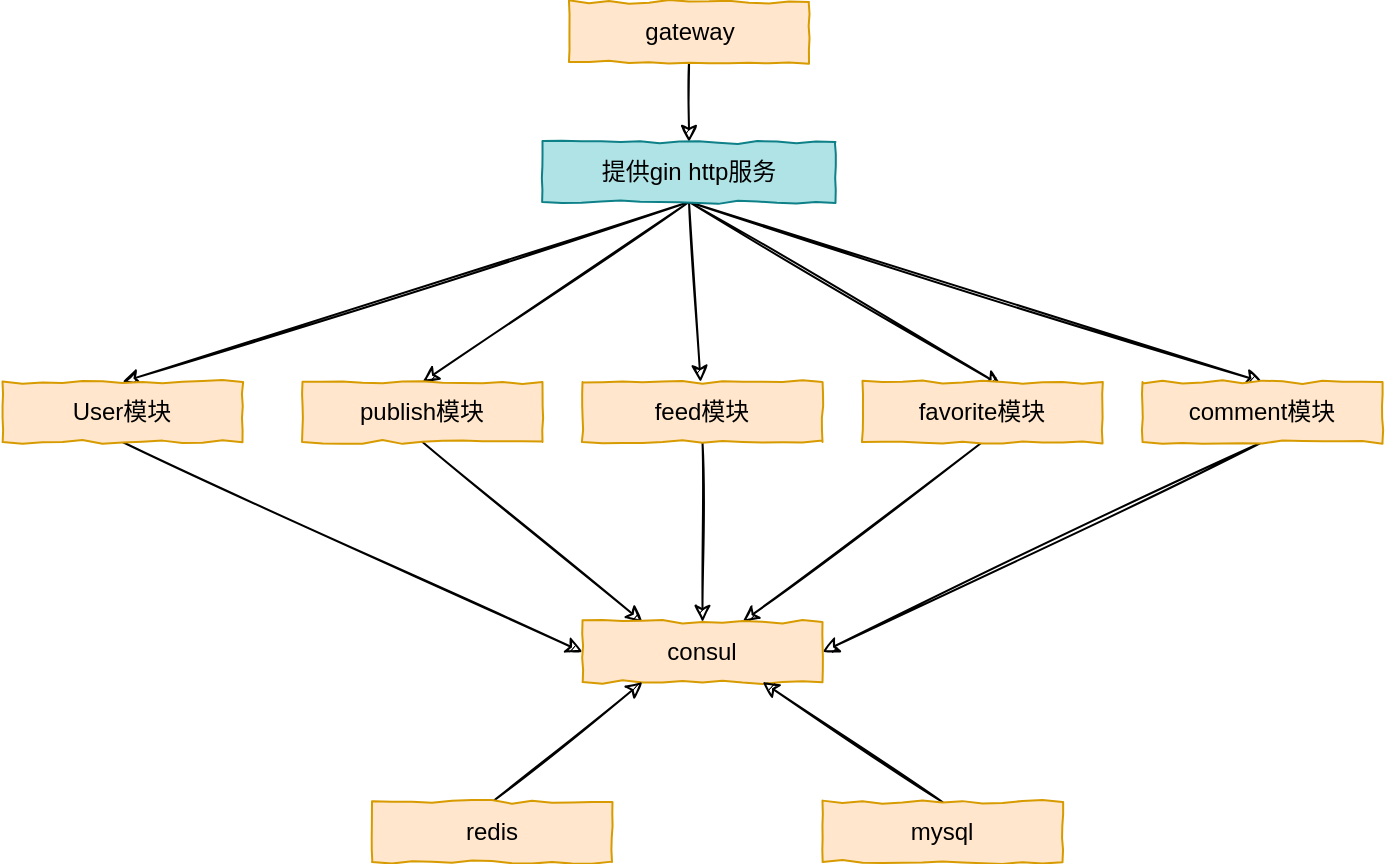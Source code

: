 <mxfile version="21.0.8" type="github">
  <diagram name="第 1 页" id="tm_zGyQlOneHj1FKt6RL">
    <mxGraphModel dx="1564" dy="937" grid="1" gridSize="10" guides="1" tooltips="1" connect="1" arrows="1" fold="1" page="1" pageScale="1" pageWidth="827" pageHeight="1169" math="0" shadow="0">
      <root>
        <mxCell id="0" />
        <mxCell id="1" parent="0" />
        <mxCell id="ER4k6rMHPvdGRf3YV4ZG-13" value="" style="edgeStyle=none;shape=connector;rounded=0;sketch=1;orthogonalLoop=1;jettySize=auto;html=1;labelBackgroundColor=default;strokeColor=default;fontFamily=Helvetica;fontSize=12;fontColor=default;endArrow=classic;" edge="1" parent="1" source="ER4k6rMHPvdGRf3YV4ZG-1" target="ER4k6rMHPvdGRf3YV4ZG-2">
          <mxGeometry relative="1" as="geometry" />
        </mxCell>
        <mxCell id="ER4k6rMHPvdGRf3YV4ZG-1" value="gateway" style="rounded=0;whiteSpace=wrap;html=1;comic=1;fillColor=#ffe6cc;strokeColor=#d79b00;" vertex="1" parent="1">
          <mxGeometry x="238.5" y="200" width="120" height="30" as="geometry" />
        </mxCell>
        <mxCell id="ER4k6rMHPvdGRf3YV4ZG-14" style="edgeStyle=none;shape=connector;rounded=0;sketch=1;orthogonalLoop=1;jettySize=auto;html=1;exitX=0.5;exitY=1;exitDx=0;exitDy=0;entryX=0.5;entryY=0;entryDx=0;entryDy=0;labelBackgroundColor=default;strokeColor=default;fontFamily=Helvetica;fontSize=12;fontColor=default;endArrow=classic;" edge="1" parent="1" source="ER4k6rMHPvdGRf3YV4ZG-2" target="ER4k6rMHPvdGRf3YV4ZG-3">
          <mxGeometry relative="1" as="geometry" />
        </mxCell>
        <mxCell id="ER4k6rMHPvdGRf3YV4ZG-15" style="edgeStyle=none;shape=connector;rounded=0;sketch=1;orthogonalLoop=1;jettySize=auto;html=1;exitX=0.5;exitY=1;exitDx=0;exitDy=0;entryX=0.5;entryY=0;entryDx=0;entryDy=0;labelBackgroundColor=default;strokeColor=default;fontFamily=Helvetica;fontSize=12;fontColor=default;endArrow=classic;" edge="1" parent="1" source="ER4k6rMHPvdGRf3YV4ZG-2" target="ER4k6rMHPvdGRf3YV4ZG-4">
          <mxGeometry relative="1" as="geometry" />
        </mxCell>
        <mxCell id="ER4k6rMHPvdGRf3YV4ZG-16" style="edgeStyle=none;shape=connector;rounded=0;sketch=1;orthogonalLoop=1;jettySize=auto;html=1;exitX=0.5;exitY=1;exitDx=0;exitDy=0;labelBackgroundColor=default;strokeColor=default;fontFamily=Helvetica;fontSize=12;fontColor=default;endArrow=classic;" edge="1" parent="1" source="ER4k6rMHPvdGRf3YV4ZG-2" target="ER4k6rMHPvdGRf3YV4ZG-5">
          <mxGeometry relative="1" as="geometry" />
        </mxCell>
        <mxCell id="ER4k6rMHPvdGRf3YV4ZG-17" style="edgeStyle=none;shape=connector;rounded=0;sketch=1;orthogonalLoop=1;jettySize=auto;html=1;exitX=0.5;exitY=1;exitDx=0;exitDy=0;entryX=0.579;entryY=0.062;entryDx=0;entryDy=0;entryPerimeter=0;labelBackgroundColor=default;strokeColor=default;fontFamily=Helvetica;fontSize=12;fontColor=default;endArrow=classic;" edge="1" parent="1" source="ER4k6rMHPvdGRf3YV4ZG-2" target="ER4k6rMHPvdGRf3YV4ZG-6">
          <mxGeometry relative="1" as="geometry" />
        </mxCell>
        <mxCell id="ER4k6rMHPvdGRf3YV4ZG-18" style="edgeStyle=none;shape=connector;rounded=0;sketch=1;orthogonalLoop=1;jettySize=auto;html=1;exitX=0.5;exitY=1;exitDx=0;exitDy=0;entryX=0.5;entryY=0;entryDx=0;entryDy=0;labelBackgroundColor=default;strokeColor=default;fontFamily=Helvetica;fontSize=12;fontColor=default;endArrow=classic;" edge="1" parent="1" source="ER4k6rMHPvdGRf3YV4ZG-2" target="ER4k6rMHPvdGRf3YV4ZG-7">
          <mxGeometry relative="1" as="geometry" />
        </mxCell>
        <mxCell id="ER4k6rMHPvdGRf3YV4ZG-2" value="提供gin http服务" style="rounded=0;whiteSpace=wrap;html=1;comic=1;fillColor=#b0e3e6;strokeColor=#0e8088;" vertex="1" parent="1">
          <mxGeometry x="225.25" y="270" width="146.5" height="30" as="geometry" />
        </mxCell>
        <mxCell id="ER4k6rMHPvdGRf3YV4ZG-20" style="edgeStyle=none;shape=connector;rounded=0;sketch=1;orthogonalLoop=1;jettySize=auto;html=1;exitX=0.5;exitY=1;exitDx=0;exitDy=0;entryX=0;entryY=0.5;entryDx=0;entryDy=0;labelBackgroundColor=default;strokeColor=default;fontFamily=Helvetica;fontSize=12;fontColor=default;endArrow=classic;" edge="1" parent="1" source="ER4k6rMHPvdGRf3YV4ZG-3" target="ER4k6rMHPvdGRf3YV4ZG-8">
          <mxGeometry relative="1" as="geometry" />
        </mxCell>
        <mxCell id="ER4k6rMHPvdGRf3YV4ZG-3" value="User模块" style="rounded=0;whiteSpace=wrap;html=1;comic=1;fillColor=#ffe6cc;strokeColor=#d79b00;" vertex="1" parent="1">
          <mxGeometry x="-44.75" y="390" width="120" height="30" as="geometry" />
        </mxCell>
        <mxCell id="ER4k6rMHPvdGRf3YV4ZG-19" style="edgeStyle=none;shape=connector;rounded=0;sketch=1;orthogonalLoop=1;jettySize=auto;html=1;exitX=0.5;exitY=1;exitDx=0;exitDy=0;entryX=0.25;entryY=0;entryDx=0;entryDy=0;labelBackgroundColor=default;strokeColor=default;fontFamily=Helvetica;fontSize=12;fontColor=default;endArrow=classic;" edge="1" parent="1" source="ER4k6rMHPvdGRf3YV4ZG-4" target="ER4k6rMHPvdGRf3YV4ZG-8">
          <mxGeometry relative="1" as="geometry" />
        </mxCell>
        <mxCell id="ER4k6rMHPvdGRf3YV4ZG-4" value="publish模块" style="rounded=0;whiteSpace=wrap;html=1;comic=1;fillColor=#ffe6cc;strokeColor=#d79b00;" vertex="1" parent="1">
          <mxGeometry x="105.25" y="390" width="120" height="30" as="geometry" />
        </mxCell>
        <mxCell id="ER4k6rMHPvdGRf3YV4ZG-21" style="edgeStyle=none;shape=connector;rounded=0;sketch=1;orthogonalLoop=1;jettySize=auto;html=1;exitX=0.5;exitY=1;exitDx=0;exitDy=0;entryX=0.5;entryY=0;entryDx=0;entryDy=0;labelBackgroundColor=default;strokeColor=default;fontFamily=Helvetica;fontSize=12;fontColor=default;endArrow=classic;" edge="1" parent="1" source="ER4k6rMHPvdGRf3YV4ZG-5" target="ER4k6rMHPvdGRf3YV4ZG-8">
          <mxGeometry relative="1" as="geometry" />
        </mxCell>
        <mxCell id="ER4k6rMHPvdGRf3YV4ZG-5" value="feed模块" style="rounded=0;whiteSpace=wrap;html=1;comic=1;fillColor=#ffe6cc;strokeColor=#d79b00;" vertex="1" parent="1">
          <mxGeometry x="245.25" y="390" width="120" height="30" as="geometry" />
        </mxCell>
        <mxCell id="ER4k6rMHPvdGRf3YV4ZG-22" style="edgeStyle=none;shape=connector;rounded=0;sketch=1;orthogonalLoop=1;jettySize=auto;html=1;exitX=0.5;exitY=1;exitDx=0;exitDy=0;labelBackgroundColor=default;strokeColor=default;fontFamily=Helvetica;fontSize=12;fontColor=default;endArrow=classic;" edge="1" parent="1" source="ER4k6rMHPvdGRf3YV4ZG-6" target="ER4k6rMHPvdGRf3YV4ZG-8">
          <mxGeometry relative="1" as="geometry">
            <mxPoint x="300" y="500" as="targetPoint" />
          </mxGeometry>
        </mxCell>
        <mxCell id="ER4k6rMHPvdGRf3YV4ZG-6" value="favorite模块" style="rounded=0;whiteSpace=wrap;html=1;comic=1;fillColor=#ffe6cc;strokeColor=#d79b00;" vertex="1" parent="1">
          <mxGeometry x="385.25" y="390" width="120" height="30" as="geometry" />
        </mxCell>
        <mxCell id="ER4k6rMHPvdGRf3YV4ZG-23" style="edgeStyle=none;shape=connector;rounded=0;sketch=1;orthogonalLoop=1;jettySize=auto;html=1;exitX=0.5;exitY=1;exitDx=0;exitDy=0;entryX=1;entryY=0.5;entryDx=0;entryDy=0;labelBackgroundColor=default;strokeColor=default;fontFamily=Helvetica;fontSize=12;fontColor=default;endArrow=classic;" edge="1" parent="1" source="ER4k6rMHPvdGRf3YV4ZG-7" target="ER4k6rMHPvdGRf3YV4ZG-8">
          <mxGeometry relative="1" as="geometry" />
        </mxCell>
        <mxCell id="ER4k6rMHPvdGRf3YV4ZG-7" value="comment模块" style="rounded=0;whiteSpace=wrap;html=1;comic=1;fillColor=#ffe6cc;strokeColor=#d79b00;" vertex="1" parent="1">
          <mxGeometry x="525.25" y="390" width="120" height="30" as="geometry" />
        </mxCell>
        <mxCell id="ER4k6rMHPvdGRf3YV4ZG-8" value="consul" style="rounded=0;whiteSpace=wrap;html=1;comic=1;fillColor=#ffe6cc;strokeColor=#d79b00;" vertex="1" parent="1">
          <mxGeometry x="245.25" y="510" width="120" height="30" as="geometry" />
        </mxCell>
        <mxCell id="ER4k6rMHPvdGRf3YV4ZG-25" style="edgeStyle=none;shape=connector;rounded=0;sketch=1;orthogonalLoop=1;jettySize=auto;html=1;exitX=0.5;exitY=0;exitDx=0;exitDy=0;entryX=0.25;entryY=1;entryDx=0;entryDy=0;labelBackgroundColor=default;strokeColor=default;fontFamily=Helvetica;fontSize=12;fontColor=default;endArrow=classic;" edge="1" parent="1" source="ER4k6rMHPvdGRf3YV4ZG-9" target="ER4k6rMHPvdGRf3YV4ZG-8">
          <mxGeometry relative="1" as="geometry" />
        </mxCell>
        <mxCell id="ER4k6rMHPvdGRf3YV4ZG-9" value="redis" style="rounded=0;whiteSpace=wrap;html=1;comic=1;fillColor=#ffe6cc;strokeColor=#d79b00;" vertex="1" parent="1">
          <mxGeometry x="140" y="600" width="120" height="30" as="geometry" />
        </mxCell>
        <mxCell id="ER4k6rMHPvdGRf3YV4ZG-26" style="edgeStyle=none;shape=connector;rounded=0;sketch=1;orthogonalLoop=1;jettySize=auto;html=1;exitX=0.5;exitY=0;exitDx=0;exitDy=0;entryX=0.75;entryY=1;entryDx=0;entryDy=0;labelBackgroundColor=default;strokeColor=default;fontFamily=Helvetica;fontSize=12;fontColor=default;endArrow=classic;" edge="1" parent="1" source="ER4k6rMHPvdGRf3YV4ZG-10" target="ER4k6rMHPvdGRf3YV4ZG-8">
          <mxGeometry relative="1" as="geometry" />
        </mxCell>
        <mxCell id="ER4k6rMHPvdGRf3YV4ZG-10" value="mysql" style="rounded=0;whiteSpace=wrap;html=1;comic=1;fillColor=#ffe6cc;strokeColor=#d79b00;" vertex="1" parent="1">
          <mxGeometry x="365.25" y="600" width="120" height="30" as="geometry" />
        </mxCell>
      </root>
    </mxGraphModel>
  </diagram>
</mxfile>
